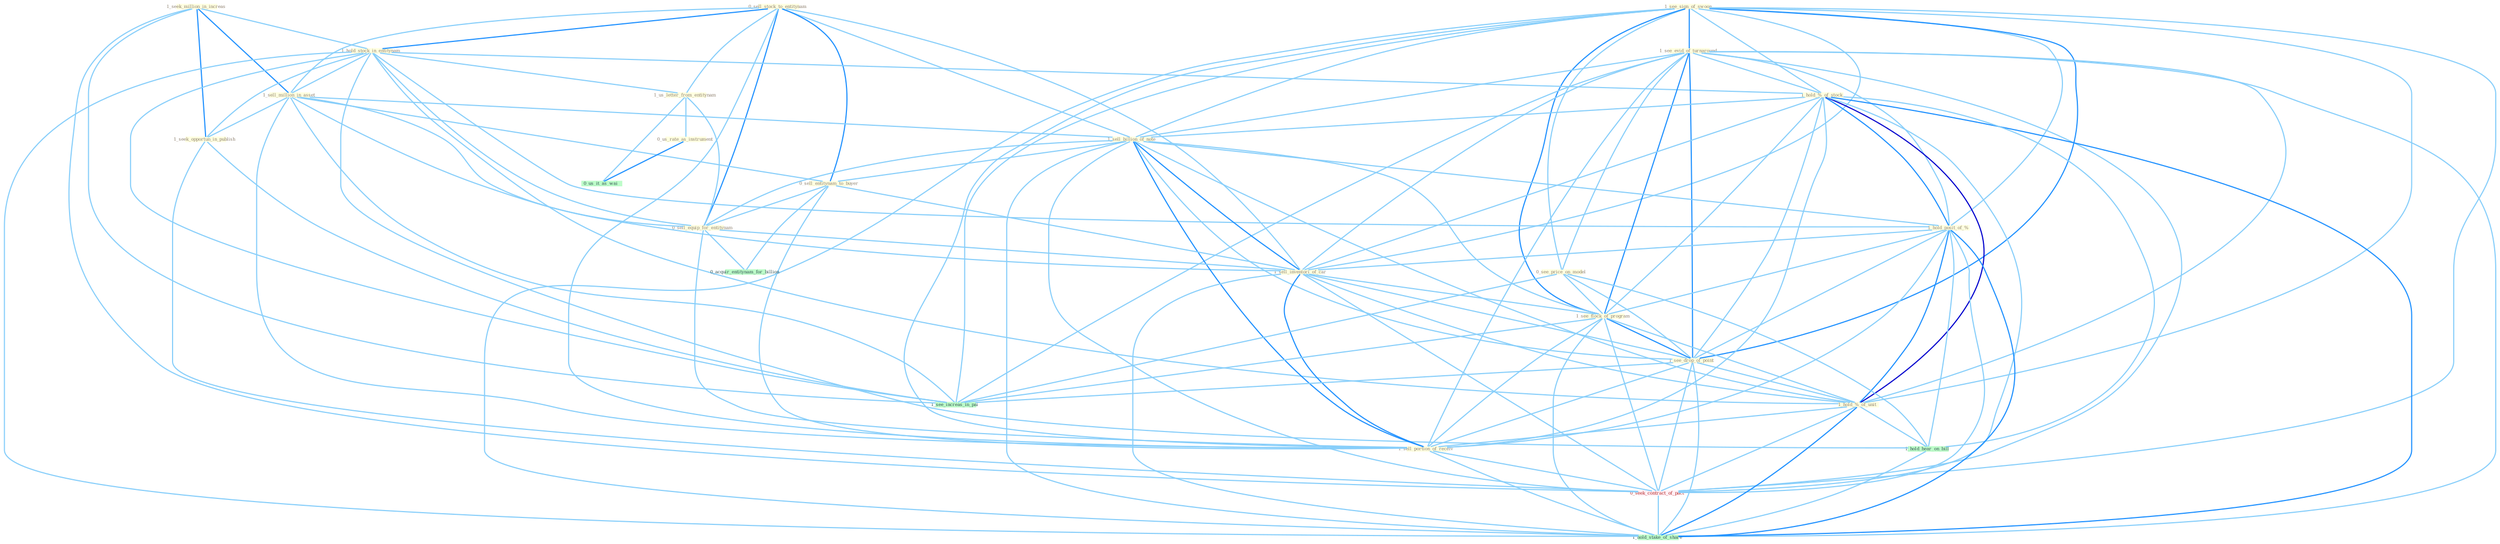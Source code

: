 Graph G{ 
    node
    [shape=polygon,style=filled,width=.5,height=.06,color="#BDFCC9",fixedsize=true,fontsize=4,
    fontcolor="#2f4f4f"];
    {node
    [color="#ffffe0", fontcolor="#8b7d6b"] "1_see_sign_of_swoon " "1_seek_million_in_increas " "0_sell_stock_to_entitynam " "1_hold_stock_in_entitynam " "1_sell_million_in_asset " "1_see_evid_of_turnaround " "1_us_letter_from_entitynam " "1_hold_%_of_stock " "1_sell_billion_of_note " "0_sell_entitynam_to_buyer " "0_us_rate_as_instrument " "1_hold_posit_of_% " "0_sell_equip_for_entitynam " "1_sell_inventori_of_car " "0_see_price_on_model " "1_see_flock_of_program " "1_see_drop_of_point " "1_seek_opportun_in_publish " "1_hold_%_of_unit " "1_sell_portion_of_receiv "}
{node [color="#fff0f5", fontcolor="#b22222"] "0_seek_contract_of_pact "}
edge [color="#B0E2FF"];

	"1_see_sign_of_swoon " -- "1_see_evid_of_turnaround " [w="2", color="#1e90ff" , len=0.8];
	"1_see_sign_of_swoon " -- "1_hold_%_of_stock " [w="1", color="#87cefa" ];
	"1_see_sign_of_swoon " -- "1_sell_billion_of_note " [w="1", color="#87cefa" ];
	"1_see_sign_of_swoon " -- "1_hold_posit_of_% " [w="1", color="#87cefa" ];
	"1_see_sign_of_swoon " -- "1_sell_inventori_of_car " [w="1", color="#87cefa" ];
	"1_see_sign_of_swoon " -- "0_see_price_on_model " [w="1", color="#87cefa" ];
	"1_see_sign_of_swoon " -- "1_see_flock_of_program " [w="2", color="#1e90ff" , len=0.8];
	"1_see_sign_of_swoon " -- "1_see_drop_of_point " [w="2", color="#1e90ff" , len=0.8];
	"1_see_sign_of_swoon " -- "1_hold_%_of_unit " [w="1", color="#87cefa" ];
	"1_see_sign_of_swoon " -- "1_sell_portion_of_receiv " [w="1", color="#87cefa" ];
	"1_see_sign_of_swoon " -- "0_seek_contract_of_pact " [w="1", color="#87cefa" ];
	"1_see_sign_of_swoon " -- "1_see_increas_in_pai " [w="1", color="#87cefa" ];
	"1_see_sign_of_swoon " -- "1_hold_stake_of_share " [w="1", color="#87cefa" ];
	"1_seek_million_in_increas " -- "1_hold_stock_in_entitynam " [w="1", color="#87cefa" ];
	"1_seek_million_in_increas " -- "1_sell_million_in_asset " [w="2", color="#1e90ff" , len=0.8];
	"1_seek_million_in_increas " -- "1_seek_opportun_in_publish " [w="2", color="#1e90ff" , len=0.8];
	"1_seek_million_in_increas " -- "0_seek_contract_of_pact " [w="1", color="#87cefa" ];
	"1_seek_million_in_increas " -- "1_see_increas_in_pai " [w="1", color="#87cefa" ];
	"0_sell_stock_to_entitynam " -- "1_hold_stock_in_entitynam " [w="2", color="#1e90ff" , len=0.8];
	"0_sell_stock_to_entitynam " -- "1_sell_million_in_asset " [w="1", color="#87cefa" ];
	"0_sell_stock_to_entitynam " -- "1_us_letter_from_entitynam " [w="1", color="#87cefa" ];
	"0_sell_stock_to_entitynam " -- "1_sell_billion_of_note " [w="1", color="#87cefa" ];
	"0_sell_stock_to_entitynam " -- "0_sell_entitynam_to_buyer " [w="2", color="#1e90ff" , len=0.8];
	"0_sell_stock_to_entitynam " -- "0_sell_equip_for_entitynam " [w="2", color="#1e90ff" , len=0.8];
	"0_sell_stock_to_entitynam " -- "1_sell_inventori_of_car " [w="1", color="#87cefa" ];
	"0_sell_stock_to_entitynam " -- "1_sell_portion_of_receiv " [w="1", color="#87cefa" ];
	"1_hold_stock_in_entitynam " -- "1_sell_million_in_asset " [w="1", color="#87cefa" ];
	"1_hold_stock_in_entitynam " -- "1_us_letter_from_entitynam " [w="1", color="#87cefa" ];
	"1_hold_stock_in_entitynam " -- "1_hold_%_of_stock " [w="1", color="#87cefa" ];
	"1_hold_stock_in_entitynam " -- "1_hold_posit_of_% " [w="1", color="#87cefa" ];
	"1_hold_stock_in_entitynam " -- "0_sell_equip_for_entitynam " [w="1", color="#87cefa" ];
	"1_hold_stock_in_entitynam " -- "1_seek_opportun_in_publish " [w="1", color="#87cefa" ];
	"1_hold_stock_in_entitynam " -- "1_hold_%_of_unit " [w="1", color="#87cefa" ];
	"1_hold_stock_in_entitynam " -- "1_see_increas_in_pai " [w="1", color="#87cefa" ];
	"1_hold_stock_in_entitynam " -- "1_hold_hear_on_bill " [w="1", color="#87cefa" ];
	"1_hold_stock_in_entitynam " -- "1_hold_stake_of_share " [w="1", color="#87cefa" ];
	"1_sell_million_in_asset " -- "1_sell_billion_of_note " [w="1", color="#87cefa" ];
	"1_sell_million_in_asset " -- "0_sell_entitynam_to_buyer " [w="1", color="#87cefa" ];
	"1_sell_million_in_asset " -- "0_sell_equip_for_entitynam " [w="1", color="#87cefa" ];
	"1_sell_million_in_asset " -- "1_sell_inventori_of_car " [w="1", color="#87cefa" ];
	"1_sell_million_in_asset " -- "1_seek_opportun_in_publish " [w="1", color="#87cefa" ];
	"1_sell_million_in_asset " -- "1_sell_portion_of_receiv " [w="1", color="#87cefa" ];
	"1_sell_million_in_asset " -- "1_see_increas_in_pai " [w="1", color="#87cefa" ];
	"1_see_evid_of_turnaround " -- "1_hold_%_of_stock " [w="1", color="#87cefa" ];
	"1_see_evid_of_turnaround " -- "1_sell_billion_of_note " [w="1", color="#87cefa" ];
	"1_see_evid_of_turnaround " -- "1_hold_posit_of_% " [w="1", color="#87cefa" ];
	"1_see_evid_of_turnaround " -- "1_sell_inventori_of_car " [w="1", color="#87cefa" ];
	"1_see_evid_of_turnaround " -- "0_see_price_on_model " [w="1", color="#87cefa" ];
	"1_see_evid_of_turnaround " -- "1_see_flock_of_program " [w="2", color="#1e90ff" , len=0.8];
	"1_see_evid_of_turnaround " -- "1_see_drop_of_point " [w="2", color="#1e90ff" , len=0.8];
	"1_see_evid_of_turnaround " -- "1_hold_%_of_unit " [w="1", color="#87cefa" ];
	"1_see_evid_of_turnaround " -- "1_sell_portion_of_receiv " [w="1", color="#87cefa" ];
	"1_see_evid_of_turnaround " -- "0_seek_contract_of_pact " [w="1", color="#87cefa" ];
	"1_see_evid_of_turnaround " -- "1_see_increas_in_pai " [w="1", color="#87cefa" ];
	"1_see_evid_of_turnaround " -- "1_hold_stake_of_share " [w="1", color="#87cefa" ];
	"1_us_letter_from_entitynam " -- "0_us_rate_as_instrument " [w="1", color="#87cefa" ];
	"1_us_letter_from_entitynam " -- "0_sell_equip_for_entitynam " [w="1", color="#87cefa" ];
	"1_us_letter_from_entitynam " -- "0_us_it_as_wai " [w="1", color="#87cefa" ];
	"1_hold_%_of_stock " -- "1_sell_billion_of_note " [w="1", color="#87cefa" ];
	"1_hold_%_of_stock " -- "1_hold_posit_of_% " [w="2", color="#1e90ff" , len=0.8];
	"1_hold_%_of_stock " -- "1_sell_inventori_of_car " [w="1", color="#87cefa" ];
	"1_hold_%_of_stock " -- "1_see_flock_of_program " [w="1", color="#87cefa" ];
	"1_hold_%_of_stock " -- "1_see_drop_of_point " [w="1", color="#87cefa" ];
	"1_hold_%_of_stock " -- "1_hold_%_of_unit " [w="3", color="#0000cd" , len=0.6];
	"1_hold_%_of_stock " -- "1_sell_portion_of_receiv " [w="1", color="#87cefa" ];
	"1_hold_%_of_stock " -- "0_seek_contract_of_pact " [w="1", color="#87cefa" ];
	"1_hold_%_of_stock " -- "1_hold_hear_on_bill " [w="1", color="#87cefa" ];
	"1_hold_%_of_stock " -- "1_hold_stake_of_share " [w="2", color="#1e90ff" , len=0.8];
	"1_sell_billion_of_note " -- "0_sell_entitynam_to_buyer " [w="1", color="#87cefa" ];
	"1_sell_billion_of_note " -- "1_hold_posit_of_% " [w="1", color="#87cefa" ];
	"1_sell_billion_of_note " -- "0_sell_equip_for_entitynam " [w="1", color="#87cefa" ];
	"1_sell_billion_of_note " -- "1_sell_inventori_of_car " [w="2", color="#1e90ff" , len=0.8];
	"1_sell_billion_of_note " -- "1_see_flock_of_program " [w="1", color="#87cefa" ];
	"1_sell_billion_of_note " -- "1_see_drop_of_point " [w="1", color="#87cefa" ];
	"1_sell_billion_of_note " -- "1_hold_%_of_unit " [w="1", color="#87cefa" ];
	"1_sell_billion_of_note " -- "1_sell_portion_of_receiv " [w="2", color="#1e90ff" , len=0.8];
	"1_sell_billion_of_note " -- "0_seek_contract_of_pact " [w="1", color="#87cefa" ];
	"1_sell_billion_of_note " -- "1_hold_stake_of_share " [w="1", color="#87cefa" ];
	"0_sell_entitynam_to_buyer " -- "0_sell_equip_for_entitynam " [w="1", color="#87cefa" ];
	"0_sell_entitynam_to_buyer " -- "1_sell_inventori_of_car " [w="1", color="#87cefa" ];
	"0_sell_entitynam_to_buyer " -- "1_sell_portion_of_receiv " [w="1", color="#87cefa" ];
	"0_sell_entitynam_to_buyer " -- "0_acquir_entitynam_for_billion " [w="1", color="#87cefa" ];
	"0_us_rate_as_instrument " -- "0_us_it_as_wai " [w="2", color="#1e90ff" , len=0.8];
	"1_hold_posit_of_% " -- "1_sell_inventori_of_car " [w="1", color="#87cefa" ];
	"1_hold_posit_of_% " -- "1_see_flock_of_program " [w="1", color="#87cefa" ];
	"1_hold_posit_of_% " -- "1_see_drop_of_point " [w="1", color="#87cefa" ];
	"1_hold_posit_of_% " -- "1_hold_%_of_unit " [w="2", color="#1e90ff" , len=0.8];
	"1_hold_posit_of_% " -- "1_sell_portion_of_receiv " [w="1", color="#87cefa" ];
	"1_hold_posit_of_% " -- "0_seek_contract_of_pact " [w="1", color="#87cefa" ];
	"1_hold_posit_of_% " -- "1_hold_hear_on_bill " [w="1", color="#87cefa" ];
	"1_hold_posit_of_% " -- "1_hold_stake_of_share " [w="2", color="#1e90ff" , len=0.8];
	"0_sell_equip_for_entitynam " -- "1_sell_inventori_of_car " [w="1", color="#87cefa" ];
	"0_sell_equip_for_entitynam " -- "1_sell_portion_of_receiv " [w="1", color="#87cefa" ];
	"0_sell_equip_for_entitynam " -- "0_acquir_entitynam_for_billion " [w="1", color="#87cefa" ];
	"1_sell_inventori_of_car " -- "1_see_flock_of_program " [w="1", color="#87cefa" ];
	"1_sell_inventori_of_car " -- "1_see_drop_of_point " [w="1", color="#87cefa" ];
	"1_sell_inventori_of_car " -- "1_hold_%_of_unit " [w="1", color="#87cefa" ];
	"1_sell_inventori_of_car " -- "1_sell_portion_of_receiv " [w="2", color="#1e90ff" , len=0.8];
	"1_sell_inventori_of_car " -- "0_seek_contract_of_pact " [w="1", color="#87cefa" ];
	"1_sell_inventori_of_car " -- "1_hold_stake_of_share " [w="1", color="#87cefa" ];
	"0_see_price_on_model " -- "1_see_flock_of_program " [w="1", color="#87cefa" ];
	"0_see_price_on_model " -- "1_see_drop_of_point " [w="1", color="#87cefa" ];
	"0_see_price_on_model " -- "1_see_increas_in_pai " [w="1", color="#87cefa" ];
	"0_see_price_on_model " -- "1_hold_hear_on_bill " [w="1", color="#87cefa" ];
	"1_see_flock_of_program " -- "1_see_drop_of_point " [w="2", color="#1e90ff" , len=0.8];
	"1_see_flock_of_program " -- "1_hold_%_of_unit " [w="1", color="#87cefa" ];
	"1_see_flock_of_program " -- "1_sell_portion_of_receiv " [w="1", color="#87cefa" ];
	"1_see_flock_of_program " -- "0_seek_contract_of_pact " [w="1", color="#87cefa" ];
	"1_see_flock_of_program " -- "1_see_increas_in_pai " [w="1", color="#87cefa" ];
	"1_see_flock_of_program " -- "1_hold_stake_of_share " [w="1", color="#87cefa" ];
	"1_see_drop_of_point " -- "1_hold_%_of_unit " [w="1", color="#87cefa" ];
	"1_see_drop_of_point " -- "1_sell_portion_of_receiv " [w="1", color="#87cefa" ];
	"1_see_drop_of_point " -- "0_seek_contract_of_pact " [w="1", color="#87cefa" ];
	"1_see_drop_of_point " -- "1_see_increas_in_pai " [w="1", color="#87cefa" ];
	"1_see_drop_of_point " -- "1_hold_stake_of_share " [w="1", color="#87cefa" ];
	"1_seek_opportun_in_publish " -- "0_seek_contract_of_pact " [w="1", color="#87cefa" ];
	"1_seek_opportun_in_publish " -- "1_see_increas_in_pai " [w="1", color="#87cefa" ];
	"1_hold_%_of_unit " -- "1_sell_portion_of_receiv " [w="1", color="#87cefa" ];
	"1_hold_%_of_unit " -- "0_seek_contract_of_pact " [w="1", color="#87cefa" ];
	"1_hold_%_of_unit " -- "1_hold_hear_on_bill " [w="1", color="#87cefa" ];
	"1_hold_%_of_unit " -- "1_hold_stake_of_share " [w="2", color="#1e90ff" , len=0.8];
	"1_sell_portion_of_receiv " -- "0_seek_contract_of_pact " [w="1", color="#87cefa" ];
	"1_sell_portion_of_receiv " -- "1_hold_stake_of_share " [w="1", color="#87cefa" ];
	"0_seek_contract_of_pact " -- "1_hold_stake_of_share " [w="1", color="#87cefa" ];
	"1_hold_hear_on_bill " -- "1_hold_stake_of_share " [w="1", color="#87cefa" ];
}